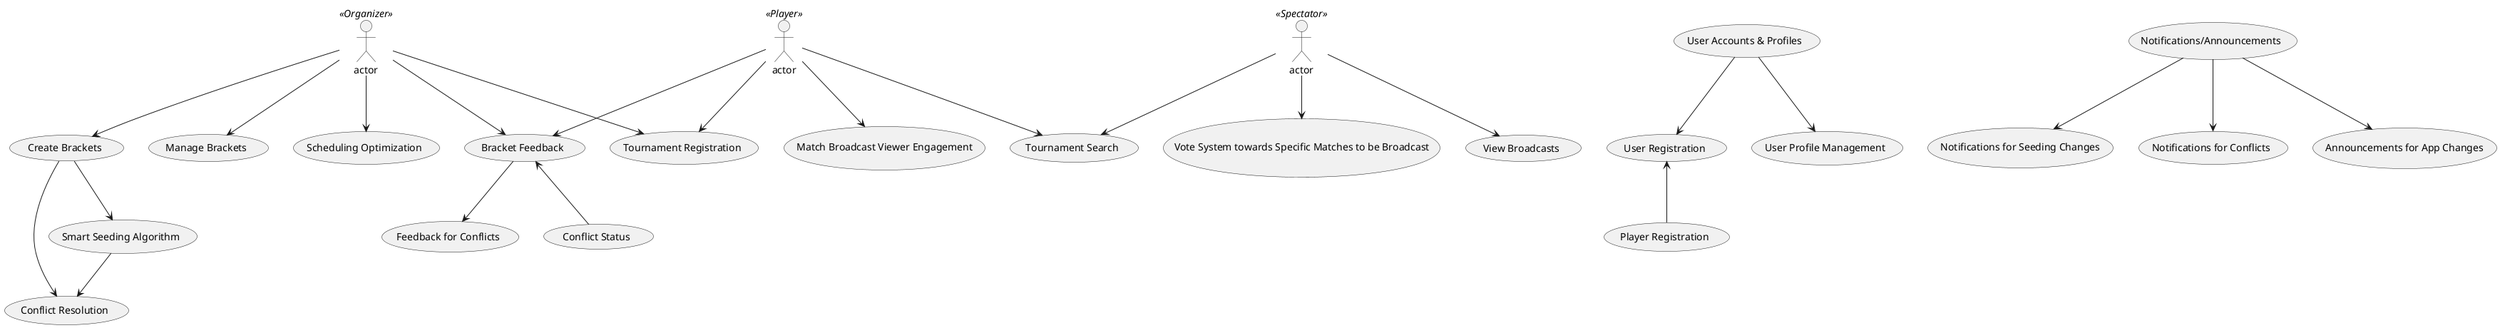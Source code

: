 @startuml SmartBracketApp

!define Actor1 <<Organizer>>
!define Actor2 <<Player>>
!define Actor3 <<Spectator>>

actor Actor1 as Organizer
actor Actor2 as Player
actor Actor3 as Spectator

Organizer --> (Create Brackets)
Organizer --> (Manage Brackets)
Organizer --> (Tournament Registration)
Organizer --> (Bracket Feedback)
Organizer --> (Scheduling Optimization)

Player --> (Tournament Registration)
Player --> (Bracket Feedback)
Player --> (Match Broadcast Viewer Engagement)
Player --> (Tournament Search)

Spectator --> (View Broadcasts)
Spectator --> (Vote System towards Specific Matches to be Broadcast)
Spectator --> (Tournament Search)

(Create Brackets) --> (Smart Seeding Algorithm)
(Create Brackets) --> (Conflict Resolution)

(Smart Seeding Algorithm) --> (Conflict Resolution)

(User Accounts & Profiles) --> (User Registration)
(User Accounts & Profiles) --> (User Profile Management)

(User Registration) <-- (Player Registration)

(Bracket Feedback) --> (Feedback for Conflicts)
(Bracket Feedback) <-- (Conflict Status)

(Notifications/Announcements) --> (Notifications for Seeding Changes)
(Notifications/Announcements) --> (Notifications for Conflicts)
(Notifications/Announcements) --> (Announcements for App Changes)

@enduml
